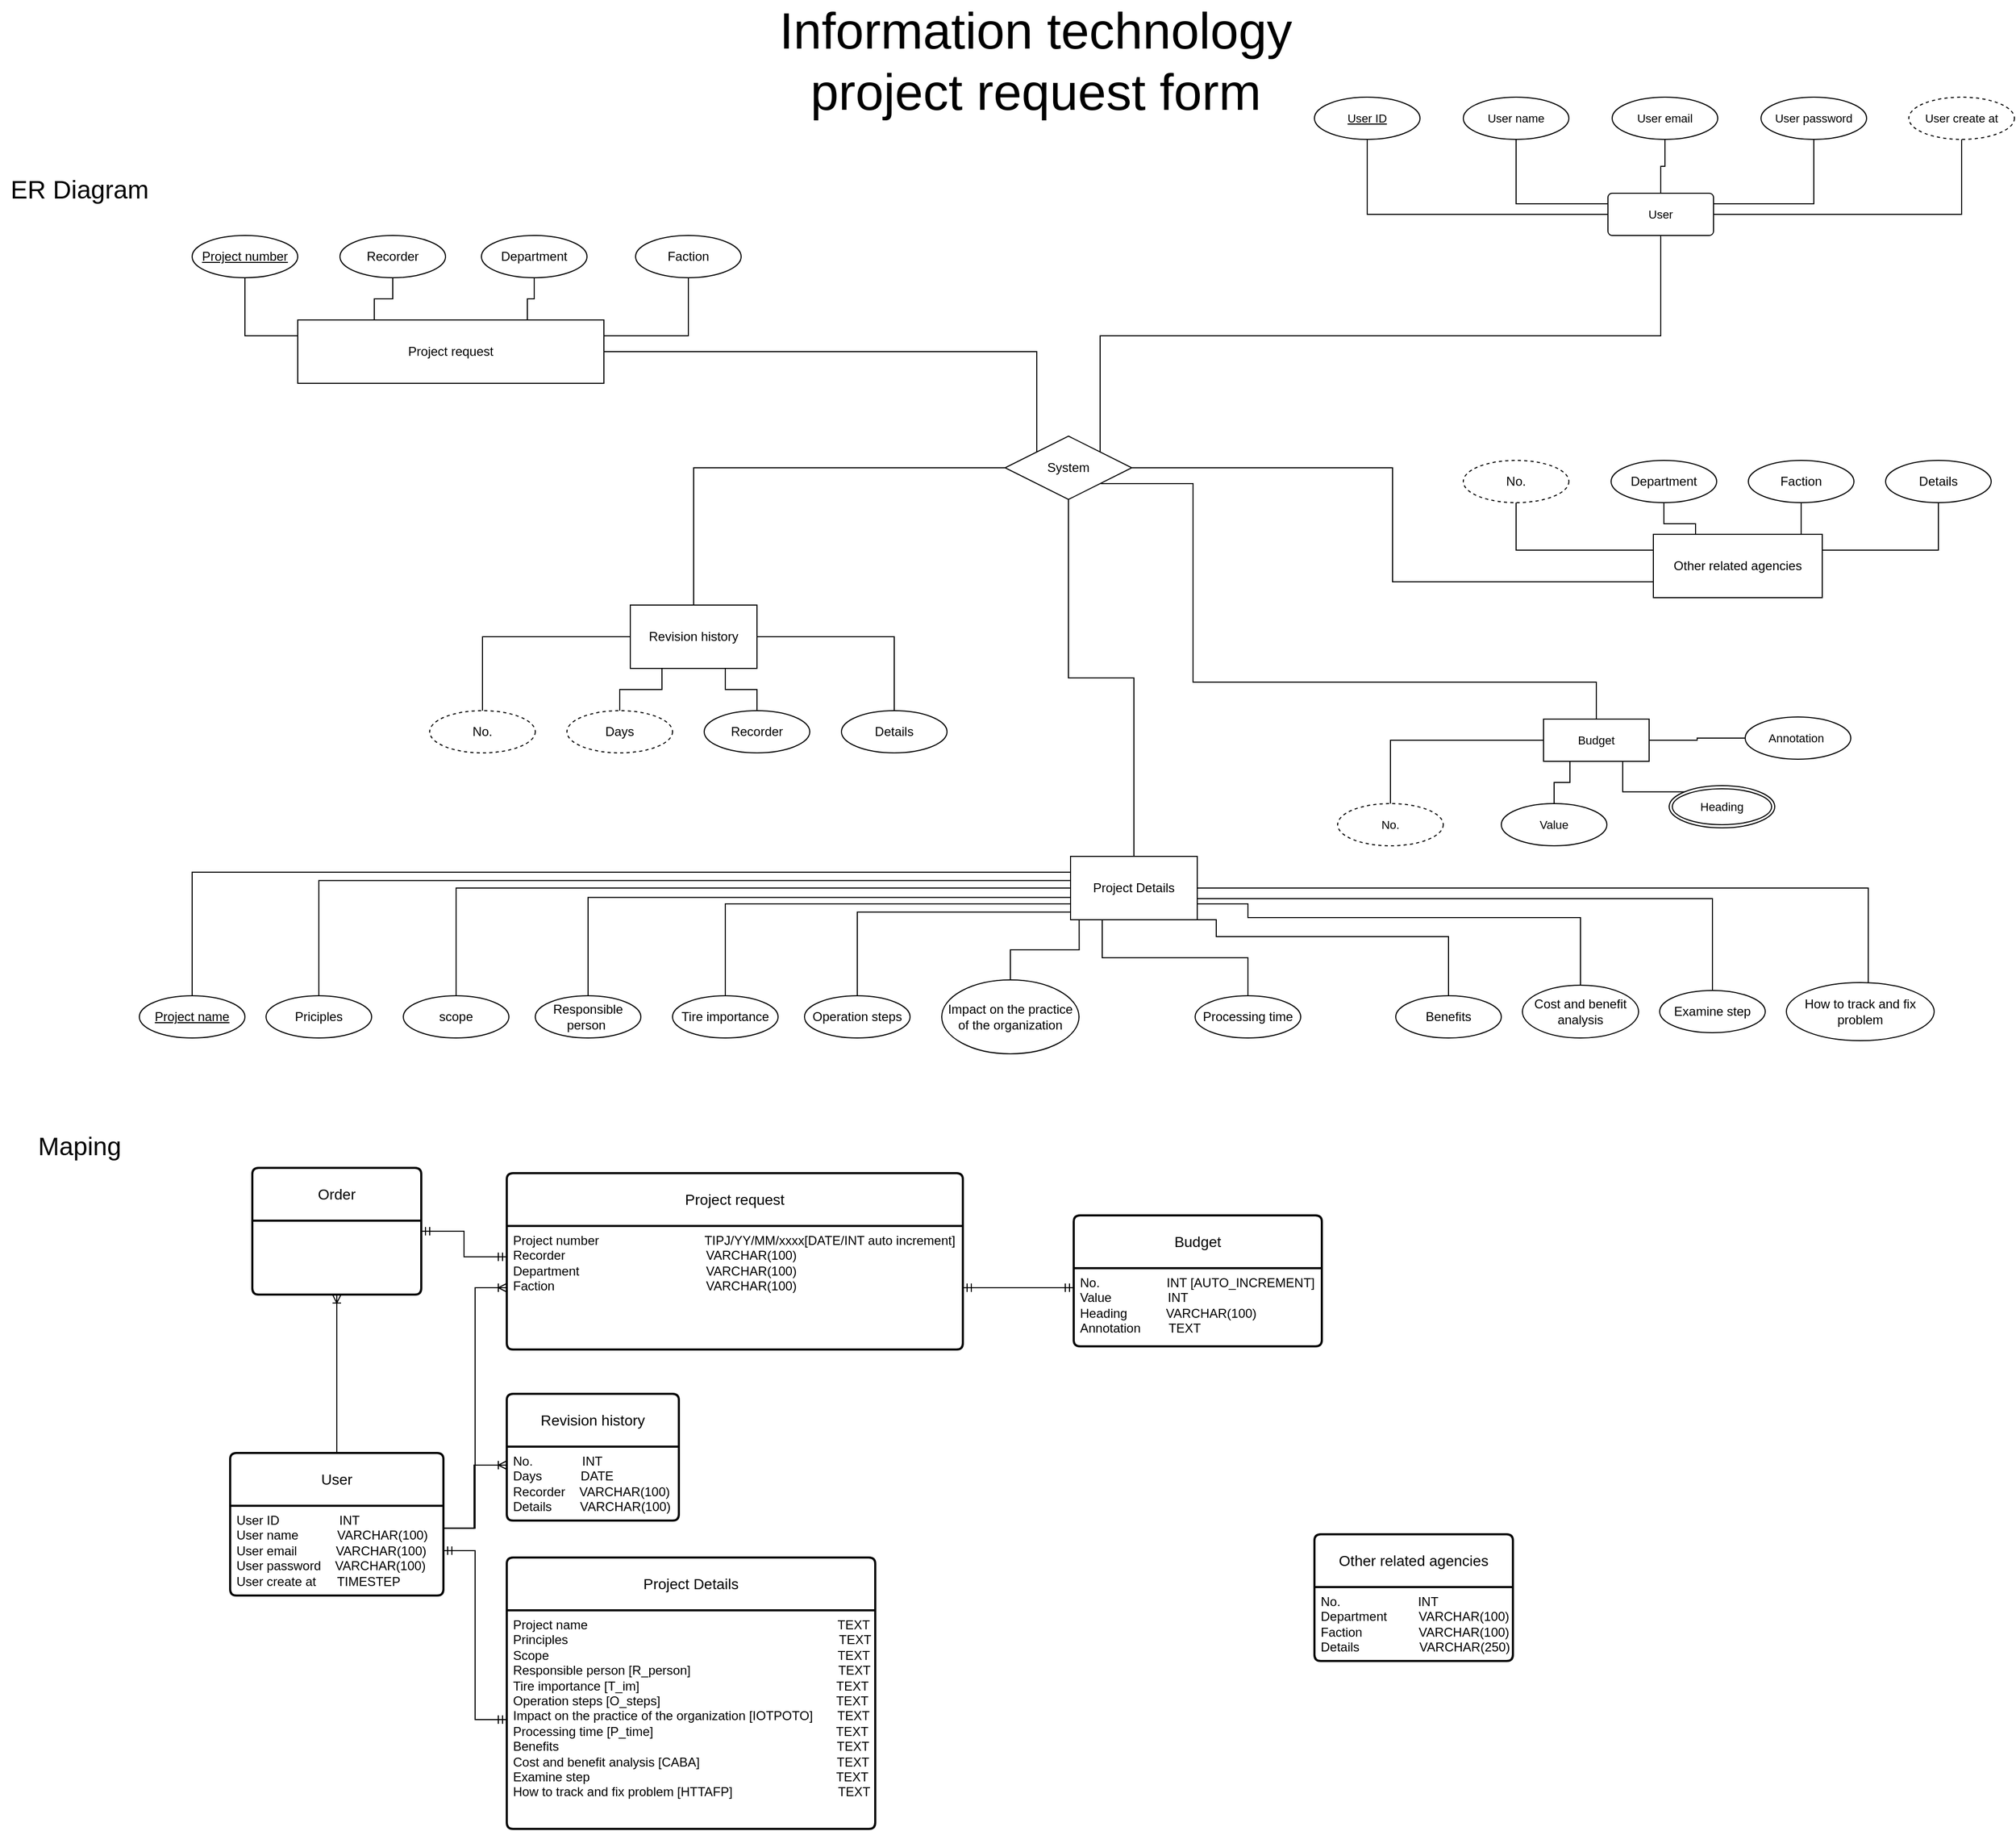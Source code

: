 <mxfile version="21.2.1" type="github">
  <diagram id="C5RBs43oDa-KdzZeNtuy" name="Page-1">
    <mxGraphModel dx="1758" dy="1003" grid="0" gridSize="10" guides="1" tooltips="1" connect="1" arrows="1" fold="1" page="0" pageScale="1" pageWidth="827" pageHeight="1169" math="0" shadow="0">
      <root>
        <mxCell id="WIyWlLk6GJQsqaUBKTNV-0" />
        <mxCell id="WIyWlLk6GJQsqaUBKTNV-1" parent="WIyWlLk6GJQsqaUBKTNV-0" />
        <mxCell id="wBuHz5XnsYCxLUPhX5Ku-12" style="edgeStyle=orthogonalEdgeStyle;shape=connector;rounded=0;orthogonalLoop=1;jettySize=auto;html=1;exitX=0.25;exitY=0;exitDx=0;exitDy=0;labelBackgroundColor=default;strokeColor=default;fontFamily=Helvetica;fontSize=11;fontColor=default;endArrow=none;" parent="WIyWlLk6GJQsqaUBKTNV-1" source="gpKzbSkxYEuB6NWXuv-S-22" target="L3PCKFlnMeRxfN18ABbR-14" edge="1">
          <mxGeometry relative="1" as="geometry" />
        </mxCell>
        <mxCell id="wBuHz5XnsYCxLUPhX5Ku-13" style="edgeStyle=orthogonalEdgeStyle;shape=connector;rounded=0;orthogonalLoop=1;jettySize=auto;html=1;exitX=0.75;exitY=0;exitDx=0;exitDy=0;entryX=0.5;entryY=1;entryDx=0;entryDy=0;labelBackgroundColor=default;strokeColor=default;fontFamily=Helvetica;fontSize=11;fontColor=default;endArrow=none;" parent="WIyWlLk6GJQsqaUBKTNV-1" source="gpKzbSkxYEuB6NWXuv-S-22" target="L3PCKFlnMeRxfN18ABbR-12" edge="1">
          <mxGeometry relative="1" as="geometry" />
        </mxCell>
        <mxCell id="wBuHz5XnsYCxLUPhX5Ku-17" style="edgeStyle=orthogonalEdgeStyle;shape=connector;rounded=0;orthogonalLoop=1;jettySize=auto;html=1;exitX=1;exitY=0.5;exitDx=0;exitDy=0;entryX=0;entryY=0;entryDx=0;entryDy=0;labelBackgroundColor=default;strokeColor=default;fontFamily=Helvetica;fontSize=11;fontColor=default;endArrow=none;" parent="WIyWlLk6GJQsqaUBKTNV-1" source="gpKzbSkxYEuB6NWXuv-S-22" target="ozdPUisVRYDU9-FHPX3k-24" edge="1">
          <mxGeometry relative="1" as="geometry" />
        </mxCell>
        <mxCell id="gpKzbSkxYEuB6NWXuv-S-22" value="Project request" style="rounded=0;whiteSpace=wrap;html=1;" parent="WIyWlLk6GJQsqaUBKTNV-1" vertex="1">
          <mxGeometry x="190" y="200" width="290" height="60" as="geometry" />
        </mxCell>
        <mxCell id="wBuHz5XnsYCxLUPhX5Ku-30" style="edgeStyle=orthogonalEdgeStyle;shape=connector;rounded=0;orthogonalLoop=1;jettySize=auto;html=1;exitX=0;exitY=0.25;exitDx=0;exitDy=0;entryX=0.5;entryY=0;entryDx=0;entryDy=0;labelBackgroundColor=default;strokeColor=default;fontFamily=Helvetica;fontSize=11;fontColor=default;endArrow=none;" parent="WIyWlLk6GJQsqaUBKTNV-1" source="gpKzbSkxYEuB6NWXuv-S-24" target="ozdPUisVRYDU9-FHPX3k-1" edge="1">
          <mxGeometry relative="1" as="geometry" />
        </mxCell>
        <mxCell id="wBuHz5XnsYCxLUPhX5Ku-39" style="edgeStyle=orthogonalEdgeStyle;shape=connector;rounded=0;orthogonalLoop=1;jettySize=auto;html=1;exitX=0.75;exitY=1;exitDx=0;exitDy=0;entryX=0.5;entryY=0;entryDx=0;entryDy=0;labelBackgroundColor=default;strokeColor=default;fontFamily=Helvetica;fontSize=11;fontColor=default;endArrow=none;" parent="WIyWlLk6GJQsqaUBKTNV-1" source="gpKzbSkxYEuB6NWXuv-S-24" target="ozdPUisVRYDU9-FHPX3k-15" edge="1">
          <mxGeometry relative="1" as="geometry">
            <Array as="points">
              <mxPoint x="1060" y="784" />
              <mxPoint x="1280" y="784" />
            </Array>
          </mxGeometry>
        </mxCell>
        <mxCell id="wBuHz5XnsYCxLUPhX5Ku-40" style="edgeStyle=orthogonalEdgeStyle;shape=connector;rounded=0;orthogonalLoop=1;jettySize=auto;html=1;exitX=1;exitY=0.75;exitDx=0;exitDy=0;entryX=0.5;entryY=0;entryDx=0;entryDy=0;labelBackgroundColor=default;strokeColor=default;fontFamily=Helvetica;fontSize=11;fontColor=default;endArrow=none;" parent="WIyWlLk6GJQsqaUBKTNV-1" source="gpKzbSkxYEuB6NWXuv-S-24" target="ozdPUisVRYDU9-FHPX3k-16" edge="1">
          <mxGeometry relative="1" as="geometry">
            <Array as="points">
              <mxPoint x="1090" y="753" />
              <mxPoint x="1090" y="766" />
              <mxPoint x="1405" y="766" />
            </Array>
          </mxGeometry>
        </mxCell>
        <mxCell id="wBuHz5XnsYCxLUPhX5Ku-41" style="edgeStyle=orthogonalEdgeStyle;shape=connector;rounded=0;orthogonalLoop=1;jettySize=auto;html=1;exitX=1;exitY=0.75;exitDx=0;exitDy=0;entryX=0.5;entryY=0;entryDx=0;entryDy=0;labelBackgroundColor=default;strokeColor=default;fontFamily=Helvetica;fontSize=11;fontColor=default;endArrow=none;" parent="WIyWlLk6GJQsqaUBKTNV-1" source="gpKzbSkxYEuB6NWXuv-S-24" target="ozdPUisVRYDU9-FHPX3k-18" edge="1">
          <mxGeometry relative="1" as="geometry">
            <Array as="points">
              <mxPoint x="1042" y="748" />
              <mxPoint x="1530" y="748" />
            </Array>
          </mxGeometry>
        </mxCell>
        <mxCell id="wBuHz5XnsYCxLUPhX5Ku-42" style="edgeStyle=orthogonalEdgeStyle;shape=connector;rounded=0;orthogonalLoop=1;jettySize=auto;html=1;exitX=1;exitY=0.5;exitDx=0;exitDy=0;entryX=0.554;entryY=0.03;entryDx=0;entryDy=0;entryPerimeter=0;labelBackgroundColor=default;strokeColor=default;fontFamily=Helvetica;fontSize=11;fontColor=default;endArrow=none;" parent="WIyWlLk6GJQsqaUBKTNV-1" source="gpKzbSkxYEuB6NWXuv-S-24" target="ozdPUisVRYDU9-FHPX3k-19" edge="1">
          <mxGeometry relative="1" as="geometry" />
        </mxCell>
        <mxCell id="gpKzbSkxYEuB6NWXuv-S-24" value="Project Details" style="rounded=0;whiteSpace=wrap;html=1;shadow=0;" parent="WIyWlLk6GJQsqaUBKTNV-1" vertex="1">
          <mxGeometry x="922" y="708" width="120" height="60" as="geometry" />
        </mxCell>
        <mxCell id="wBuHz5XnsYCxLUPhX5Ku-28" style="edgeStyle=orthogonalEdgeStyle;shape=connector;rounded=0;orthogonalLoop=1;jettySize=auto;html=1;exitX=0.75;exitY=0;exitDx=0;exitDy=0;entryX=0.5;entryY=1;entryDx=0;entryDy=0;labelBackgroundColor=default;strokeColor=default;fontFamily=Helvetica;fontSize=11;fontColor=default;endArrow=none;" parent="WIyWlLk6GJQsqaUBKTNV-1" source="gpKzbSkxYEuB6NWXuv-S-25" target="ozdPUisVRYDU9-FHPX3k-22" edge="1">
          <mxGeometry relative="1" as="geometry" />
        </mxCell>
        <mxCell id="wBuHz5XnsYCxLUPhX5Ku-29" style="edgeStyle=orthogonalEdgeStyle;shape=connector;rounded=0;orthogonalLoop=1;jettySize=auto;html=1;exitX=1;exitY=0.25;exitDx=0;exitDy=0;entryX=0.5;entryY=1;entryDx=0;entryDy=0;labelBackgroundColor=default;strokeColor=default;fontFamily=Helvetica;fontSize=11;fontColor=default;endArrow=none;" parent="WIyWlLk6GJQsqaUBKTNV-1" source="gpKzbSkxYEuB6NWXuv-S-25" target="ozdPUisVRYDU9-FHPX3k-23" edge="1">
          <mxGeometry relative="1" as="geometry" />
        </mxCell>
        <mxCell id="gpKzbSkxYEuB6NWXuv-S-25" value="Other related agencies" style="whiteSpace=wrap;html=1;" parent="WIyWlLk6GJQsqaUBKTNV-1" vertex="1">
          <mxGeometry x="1474" y="403" width="160" height="60" as="geometry" />
        </mxCell>
        <mxCell id="wBuHz5XnsYCxLUPhX5Ku-16" style="edgeStyle=orthogonalEdgeStyle;shape=connector;rounded=0;orthogonalLoop=1;jettySize=auto;html=1;exitX=0.5;exitY=1;exitDx=0;exitDy=0;entryX=0;entryY=0.25;entryDx=0;entryDy=0;labelBackgroundColor=default;strokeColor=default;fontFamily=Helvetica;fontSize=11;fontColor=default;endArrow=none;" parent="WIyWlLk6GJQsqaUBKTNV-1" source="L3PCKFlnMeRxfN18ABbR-11" target="gpKzbSkxYEuB6NWXuv-S-22" edge="1">
          <mxGeometry relative="1" as="geometry" />
        </mxCell>
        <mxCell id="L3PCKFlnMeRxfN18ABbR-11" value="Project number" style="ellipse;whiteSpace=wrap;html=1;align=center;fontStyle=4;" parent="WIyWlLk6GJQsqaUBKTNV-1" vertex="1">
          <mxGeometry x="90" y="120" width="100" height="40" as="geometry" />
        </mxCell>
        <mxCell id="L3PCKFlnMeRxfN18ABbR-12" value="Department" style="ellipse;whiteSpace=wrap;html=1;align=center;" parent="WIyWlLk6GJQsqaUBKTNV-1" vertex="1">
          <mxGeometry x="364" y="120" width="100" height="40" as="geometry" />
        </mxCell>
        <mxCell id="wBuHz5XnsYCxLUPhX5Ku-15" style="edgeStyle=orthogonalEdgeStyle;shape=connector;rounded=0;orthogonalLoop=1;jettySize=auto;html=1;exitX=0.5;exitY=1;exitDx=0;exitDy=0;entryX=1;entryY=0.25;entryDx=0;entryDy=0;labelBackgroundColor=default;strokeColor=default;fontFamily=Helvetica;fontSize=11;fontColor=default;endArrow=none;" parent="WIyWlLk6GJQsqaUBKTNV-1" source="L3PCKFlnMeRxfN18ABbR-13" target="gpKzbSkxYEuB6NWXuv-S-22" edge="1">
          <mxGeometry relative="1" as="geometry" />
        </mxCell>
        <mxCell id="L3PCKFlnMeRxfN18ABbR-13" value="Faction" style="ellipse;whiteSpace=wrap;html=1;align=center;" parent="WIyWlLk6GJQsqaUBKTNV-1" vertex="1">
          <mxGeometry x="510" y="120" width="100" height="40" as="geometry" />
        </mxCell>
        <mxCell id="L3PCKFlnMeRxfN18ABbR-14" value="Recorder" style="ellipse;whiteSpace=wrap;html=1;align=center;" parent="WIyWlLk6GJQsqaUBKTNV-1" vertex="1">
          <mxGeometry x="230" y="120" width="100" height="40" as="geometry" />
        </mxCell>
        <mxCell id="ozdPUisVRYDU9-FHPX3k-1" value="Project name" style="ellipse;whiteSpace=wrap;html=1;align=center;fontStyle=4;" parent="WIyWlLk6GJQsqaUBKTNV-1" vertex="1">
          <mxGeometry x="40" y="840" width="100" height="40" as="geometry" />
        </mxCell>
        <mxCell id="wBuHz5XnsYCxLUPhX5Ku-31" style="edgeStyle=orthogonalEdgeStyle;shape=connector;rounded=0;orthogonalLoop=1;jettySize=auto;html=1;exitX=0.5;exitY=0;exitDx=0;exitDy=0;entryX=0.004;entryY=0.381;entryDx=0;entryDy=0;entryPerimeter=0;labelBackgroundColor=default;strokeColor=default;fontFamily=Helvetica;fontSize=11;fontColor=default;endArrow=none;" parent="WIyWlLk6GJQsqaUBKTNV-1" source="ozdPUisVRYDU9-FHPX3k-5" target="gpKzbSkxYEuB6NWXuv-S-24" edge="1">
          <mxGeometry relative="1" as="geometry" />
        </mxCell>
        <mxCell id="ozdPUisVRYDU9-FHPX3k-5" value="Priciples" style="ellipse;whiteSpace=wrap;html=1;align=center;" parent="WIyWlLk6GJQsqaUBKTNV-1" vertex="1">
          <mxGeometry x="160" y="840" width="100" height="40" as="geometry" />
        </mxCell>
        <mxCell id="wBuHz5XnsYCxLUPhX5Ku-32" style="edgeStyle=orthogonalEdgeStyle;shape=connector;rounded=0;orthogonalLoop=1;jettySize=auto;html=1;exitX=0.5;exitY=0;exitDx=0;exitDy=0;entryX=0;entryY=0.5;entryDx=0;entryDy=0;labelBackgroundColor=default;strokeColor=default;fontFamily=Helvetica;fontSize=11;fontColor=default;endArrow=none;" parent="WIyWlLk6GJQsqaUBKTNV-1" source="ozdPUisVRYDU9-FHPX3k-6" target="gpKzbSkxYEuB6NWXuv-S-24" edge="1">
          <mxGeometry relative="1" as="geometry" />
        </mxCell>
        <mxCell id="ozdPUisVRYDU9-FHPX3k-6" value="scope" style="ellipse;whiteSpace=wrap;html=1;align=center;" parent="WIyWlLk6GJQsqaUBKTNV-1" vertex="1">
          <mxGeometry x="290" y="840" width="100" height="40" as="geometry" />
        </mxCell>
        <mxCell id="wBuHz5XnsYCxLUPhX5Ku-20" style="edgeStyle=orthogonalEdgeStyle;shape=connector;rounded=0;orthogonalLoop=1;jettySize=auto;html=1;exitX=0.75;exitY=1;exitDx=0;exitDy=0;entryX=0.5;entryY=0;entryDx=0;entryDy=0;labelBackgroundColor=default;strokeColor=default;fontFamily=Helvetica;fontSize=11;fontColor=default;endArrow=none;" parent="WIyWlLk6GJQsqaUBKTNV-1" source="gpKzbSkxYEuB6NWXuv-S-23" target="L3PCKFlnMeRxfN18ABbR-18" edge="1">
          <mxGeometry relative="1" as="geometry" />
        </mxCell>
        <mxCell id="wBuHz5XnsYCxLUPhX5Ku-21" style="edgeStyle=orthogonalEdgeStyle;shape=connector;rounded=0;orthogonalLoop=1;jettySize=auto;html=1;exitX=0.25;exitY=1;exitDx=0;exitDy=0;entryX=0.5;entryY=0;entryDx=0;entryDy=0;labelBackgroundColor=default;strokeColor=default;fontFamily=Helvetica;fontSize=11;fontColor=default;endArrow=none;" parent="WIyWlLk6GJQsqaUBKTNV-1" source="gpKzbSkxYEuB6NWXuv-S-23" target="L3PCKFlnMeRxfN18ABbR-17" edge="1">
          <mxGeometry relative="1" as="geometry" />
        </mxCell>
        <mxCell id="wBuHz5XnsYCxLUPhX5Ku-22" style="edgeStyle=orthogonalEdgeStyle;shape=connector;rounded=0;orthogonalLoop=1;jettySize=auto;html=1;exitX=0;exitY=0.5;exitDx=0;exitDy=0;entryX=0.5;entryY=0;entryDx=0;entryDy=0;labelBackgroundColor=default;strokeColor=default;fontFamily=Helvetica;fontSize=11;fontColor=default;endArrow=none;" parent="WIyWlLk6GJQsqaUBKTNV-1" source="gpKzbSkxYEuB6NWXuv-S-23" target="L3PCKFlnMeRxfN18ABbR-16" edge="1">
          <mxGeometry relative="1" as="geometry" />
        </mxCell>
        <mxCell id="gpKzbSkxYEuB6NWXuv-S-23" value="Revision history" style="rounded=0;whiteSpace=wrap;html=1;container=0;" parent="WIyWlLk6GJQsqaUBKTNV-1" vertex="1">
          <mxGeometry x="505" y="470" width="120" height="60" as="geometry" />
        </mxCell>
        <mxCell id="L3PCKFlnMeRxfN18ABbR-16" value="No." style="ellipse;whiteSpace=wrap;html=1;align=center;dashed=1;container=0;" parent="WIyWlLk6GJQsqaUBKTNV-1" vertex="1">
          <mxGeometry x="315" y="570" width="100" height="40" as="geometry" />
        </mxCell>
        <mxCell id="L3PCKFlnMeRxfN18ABbR-17" value="Days" style="ellipse;whiteSpace=wrap;html=1;align=center;dashed=1;container=0;" parent="WIyWlLk6GJQsqaUBKTNV-1" vertex="1">
          <mxGeometry x="445" y="570" width="100" height="40" as="geometry" />
        </mxCell>
        <mxCell id="L3PCKFlnMeRxfN18ABbR-18" value="Recorder" style="ellipse;whiteSpace=wrap;html=1;align=center;container=0;" parent="WIyWlLk6GJQsqaUBKTNV-1" vertex="1">
          <mxGeometry x="575" y="570" width="100" height="40" as="geometry" />
        </mxCell>
        <mxCell id="wBuHz5XnsYCxLUPhX5Ku-19" style="edgeStyle=orthogonalEdgeStyle;shape=connector;rounded=0;orthogonalLoop=1;jettySize=auto;html=1;exitX=0.5;exitY=0;exitDx=0;exitDy=0;entryX=1;entryY=0.5;entryDx=0;entryDy=0;labelBackgroundColor=default;strokeColor=default;fontFamily=Helvetica;fontSize=11;fontColor=default;endArrow=none;" parent="WIyWlLk6GJQsqaUBKTNV-1" source="L3PCKFlnMeRxfN18ABbR-19" target="gpKzbSkxYEuB6NWXuv-S-23" edge="1">
          <mxGeometry relative="1" as="geometry" />
        </mxCell>
        <mxCell id="L3PCKFlnMeRxfN18ABbR-19" value="Details" style="ellipse;whiteSpace=wrap;html=1;align=center;container=0;" parent="WIyWlLk6GJQsqaUBKTNV-1" vertex="1">
          <mxGeometry x="705" y="570" width="100" height="40" as="geometry" />
        </mxCell>
        <mxCell id="wBuHz5XnsYCxLUPhX5Ku-33" style="edgeStyle=orthogonalEdgeStyle;shape=connector;rounded=0;orthogonalLoop=1;jettySize=auto;html=1;exitX=0.5;exitY=0;exitDx=0;exitDy=0;entryX=-0.001;entryY=0.648;entryDx=0;entryDy=0;entryPerimeter=0;labelBackgroundColor=default;strokeColor=default;fontFamily=Helvetica;fontSize=11;fontColor=default;endArrow=none;" parent="WIyWlLk6GJQsqaUBKTNV-1" source="ozdPUisVRYDU9-FHPX3k-7" target="gpKzbSkxYEuB6NWXuv-S-24" edge="1">
          <mxGeometry relative="1" as="geometry" />
        </mxCell>
        <mxCell id="ozdPUisVRYDU9-FHPX3k-7" value="Responsible person&amp;nbsp;" style="ellipse;whiteSpace=wrap;html=1;align=center;" parent="WIyWlLk6GJQsqaUBKTNV-1" vertex="1">
          <mxGeometry x="415" y="840" width="100" height="40" as="geometry" />
        </mxCell>
        <mxCell id="wBuHz5XnsYCxLUPhX5Ku-34" style="edgeStyle=orthogonalEdgeStyle;shape=connector;rounded=0;orthogonalLoop=1;jettySize=auto;html=1;exitX=0.5;exitY=0;exitDx=0;exitDy=0;entryX=0;entryY=0.75;entryDx=0;entryDy=0;labelBackgroundColor=default;strokeColor=default;fontFamily=Helvetica;fontSize=11;fontColor=default;endArrow=none;" parent="WIyWlLk6GJQsqaUBKTNV-1" source="ozdPUisVRYDU9-FHPX3k-8" target="gpKzbSkxYEuB6NWXuv-S-24" edge="1">
          <mxGeometry relative="1" as="geometry" />
        </mxCell>
        <mxCell id="ozdPUisVRYDU9-FHPX3k-8" value="Tire importance" style="ellipse;whiteSpace=wrap;html=1;align=center;" parent="WIyWlLk6GJQsqaUBKTNV-1" vertex="1">
          <mxGeometry x="545" y="840" width="100" height="40" as="geometry" />
        </mxCell>
        <mxCell id="wBuHz5XnsYCxLUPhX5Ku-35" style="edgeStyle=orthogonalEdgeStyle;shape=connector;rounded=0;orthogonalLoop=1;jettySize=auto;html=1;exitX=0.5;exitY=0;exitDx=0;exitDy=0;entryX=0.004;entryY=0.879;entryDx=0;entryDy=0;entryPerimeter=0;labelBackgroundColor=default;strokeColor=default;fontFamily=Helvetica;fontSize=11;fontColor=default;endArrow=none;" parent="WIyWlLk6GJQsqaUBKTNV-1" source="ozdPUisVRYDU9-FHPX3k-9" target="gpKzbSkxYEuB6NWXuv-S-24" edge="1">
          <mxGeometry relative="1" as="geometry" />
        </mxCell>
        <mxCell id="ozdPUisVRYDU9-FHPX3k-9" value="Operation steps" style="ellipse;whiteSpace=wrap;html=1;align=center;" parent="WIyWlLk6GJQsqaUBKTNV-1" vertex="1">
          <mxGeometry x="670" y="840" width="100" height="40" as="geometry" />
        </mxCell>
        <mxCell id="wBuHz5XnsYCxLUPhX5Ku-36" style="edgeStyle=orthogonalEdgeStyle;shape=connector;rounded=0;orthogonalLoop=1;jettySize=auto;html=1;exitX=0.5;exitY=0;exitDx=0;exitDy=0;entryX=0.068;entryY=1.007;entryDx=0;entryDy=0;entryPerimeter=0;labelBackgroundColor=default;strokeColor=default;fontFamily=Helvetica;fontSize=11;fontColor=default;endArrow=none;" parent="WIyWlLk6GJQsqaUBKTNV-1" source="ozdPUisVRYDU9-FHPX3k-11" target="gpKzbSkxYEuB6NWXuv-S-24" edge="1">
          <mxGeometry relative="1" as="geometry" />
        </mxCell>
        <mxCell id="ozdPUisVRYDU9-FHPX3k-11" value="Impact on the practice of the organization" style="ellipse;whiteSpace=wrap;html=1;align=center;" parent="WIyWlLk6GJQsqaUBKTNV-1" vertex="1">
          <mxGeometry x="800" y="825" width="130" height="70" as="geometry" />
        </mxCell>
        <mxCell id="wBuHz5XnsYCxLUPhX5Ku-37" style="edgeStyle=orthogonalEdgeStyle;shape=connector;rounded=0;orthogonalLoop=1;jettySize=auto;html=1;exitX=0.5;exitY=0;exitDx=0;exitDy=0;entryX=0.25;entryY=1;entryDx=0;entryDy=0;labelBackgroundColor=default;strokeColor=default;fontFamily=Helvetica;fontSize=11;fontColor=default;endArrow=none;" parent="WIyWlLk6GJQsqaUBKTNV-1" source="ozdPUisVRYDU9-FHPX3k-12" target="gpKzbSkxYEuB6NWXuv-S-24" edge="1">
          <mxGeometry relative="1" as="geometry" />
        </mxCell>
        <mxCell id="ozdPUisVRYDU9-FHPX3k-12" value="Processing time" style="ellipse;whiteSpace=wrap;html=1;align=center;" parent="WIyWlLk6GJQsqaUBKTNV-1" vertex="1">
          <mxGeometry x="1040" y="840" width="100" height="40" as="geometry" />
        </mxCell>
        <mxCell id="ozdPUisVRYDU9-FHPX3k-15" value="Benefits" style="ellipse;whiteSpace=wrap;html=1;align=center;" parent="WIyWlLk6GJQsqaUBKTNV-1" vertex="1">
          <mxGeometry x="1230" y="840" width="100" height="40" as="geometry" />
        </mxCell>
        <mxCell id="ozdPUisVRYDU9-FHPX3k-16" value="Cost and benefit analysis" style="ellipse;whiteSpace=wrap;html=1;align=center;" parent="WIyWlLk6GJQsqaUBKTNV-1" vertex="1">
          <mxGeometry x="1350" y="830" width="110" height="50" as="geometry" />
        </mxCell>
        <mxCell id="ozdPUisVRYDU9-FHPX3k-18" value="Examine step" style="ellipse;whiteSpace=wrap;html=1;align=center;" parent="WIyWlLk6GJQsqaUBKTNV-1" vertex="1">
          <mxGeometry x="1480" y="835" width="100" height="40" as="geometry" />
        </mxCell>
        <mxCell id="ozdPUisVRYDU9-FHPX3k-19" value="How to track and fix problem" style="ellipse;whiteSpace=wrap;html=1;align=center;" parent="WIyWlLk6GJQsqaUBKTNV-1" vertex="1">
          <mxGeometry x="1600" y="827.5" width="140" height="55" as="geometry" />
        </mxCell>
        <mxCell id="wBuHz5XnsYCxLUPhX5Ku-25" style="edgeStyle=orthogonalEdgeStyle;shape=connector;rounded=0;orthogonalLoop=1;jettySize=auto;html=1;exitX=0.5;exitY=1;exitDx=0;exitDy=0;entryX=0;entryY=0.25;entryDx=0;entryDy=0;labelBackgroundColor=default;strokeColor=default;fontFamily=Helvetica;fontSize=11;fontColor=default;endArrow=none;" parent="WIyWlLk6GJQsqaUBKTNV-1" source="ozdPUisVRYDU9-FHPX3k-20" target="gpKzbSkxYEuB6NWXuv-S-25" edge="1">
          <mxGeometry relative="1" as="geometry" />
        </mxCell>
        <mxCell id="ozdPUisVRYDU9-FHPX3k-20" value="No." style="ellipse;whiteSpace=wrap;html=1;align=center;dashed=1;container=0;" parent="WIyWlLk6GJQsqaUBKTNV-1" vertex="1">
          <mxGeometry x="1294" y="333" width="100" height="40" as="geometry" />
        </mxCell>
        <mxCell id="wBuHz5XnsYCxLUPhX5Ku-26" style="edgeStyle=orthogonalEdgeStyle;shape=connector;rounded=0;orthogonalLoop=1;jettySize=auto;html=1;exitX=0.5;exitY=1;exitDx=0;exitDy=0;entryX=0.25;entryY=0;entryDx=0;entryDy=0;labelBackgroundColor=default;strokeColor=default;fontFamily=Helvetica;fontSize=11;fontColor=default;endArrow=none;" parent="WIyWlLk6GJQsqaUBKTNV-1" source="ozdPUisVRYDU9-FHPX3k-21" target="gpKzbSkxYEuB6NWXuv-S-25" edge="1">
          <mxGeometry relative="1" as="geometry" />
        </mxCell>
        <mxCell id="ozdPUisVRYDU9-FHPX3k-21" value="Department" style="ellipse;whiteSpace=wrap;html=1;align=center;" parent="WIyWlLk6GJQsqaUBKTNV-1" vertex="1">
          <mxGeometry x="1434" y="333" width="100" height="40" as="geometry" />
        </mxCell>
        <mxCell id="ozdPUisVRYDU9-FHPX3k-22" value="Faction" style="ellipse;whiteSpace=wrap;html=1;align=center;" parent="WIyWlLk6GJQsqaUBKTNV-1" vertex="1">
          <mxGeometry x="1564" y="333" width="100" height="40" as="geometry" />
        </mxCell>
        <mxCell id="ozdPUisVRYDU9-FHPX3k-23" value="Details" style="ellipse;whiteSpace=wrap;html=1;align=center;container=0;" parent="WIyWlLk6GJQsqaUBKTNV-1" vertex="1">
          <mxGeometry x="1694" y="333" width="100" height="40" as="geometry" />
        </mxCell>
        <mxCell id="wBuHz5XnsYCxLUPhX5Ku-18" style="edgeStyle=orthogonalEdgeStyle;shape=connector;rounded=0;orthogonalLoop=1;jettySize=auto;html=1;exitX=0;exitY=0.5;exitDx=0;exitDy=0;entryX=0.5;entryY=0;entryDx=0;entryDy=0;labelBackgroundColor=default;strokeColor=default;fontFamily=Helvetica;fontSize=11;fontColor=default;endArrow=none;" parent="WIyWlLk6GJQsqaUBKTNV-1" source="ozdPUisVRYDU9-FHPX3k-24" target="gpKzbSkxYEuB6NWXuv-S-23" edge="1">
          <mxGeometry relative="1" as="geometry" />
        </mxCell>
        <mxCell id="wBuHz5XnsYCxLUPhX5Ku-23" style="edgeStyle=orthogonalEdgeStyle;shape=connector;rounded=0;orthogonalLoop=1;jettySize=auto;html=1;exitX=0.5;exitY=1;exitDx=0;exitDy=0;labelBackgroundColor=default;strokeColor=default;fontFamily=Helvetica;fontSize=11;fontColor=default;endArrow=none;" parent="WIyWlLk6GJQsqaUBKTNV-1" source="ozdPUisVRYDU9-FHPX3k-24" target="gpKzbSkxYEuB6NWXuv-S-24" edge="1">
          <mxGeometry relative="1" as="geometry" />
        </mxCell>
        <mxCell id="wBuHz5XnsYCxLUPhX5Ku-24" style="edgeStyle=orthogonalEdgeStyle;shape=connector;rounded=0;orthogonalLoop=1;jettySize=auto;html=1;exitX=1;exitY=0.5;exitDx=0;exitDy=0;entryX=0;entryY=0.75;entryDx=0;entryDy=0;labelBackgroundColor=default;strokeColor=default;fontFamily=Helvetica;fontSize=11;fontColor=default;endArrow=none;" parent="WIyWlLk6GJQsqaUBKTNV-1" source="ozdPUisVRYDU9-FHPX3k-24" target="gpKzbSkxYEuB6NWXuv-S-25" edge="1">
          <mxGeometry relative="1" as="geometry" />
        </mxCell>
        <mxCell id="ozdPUisVRYDU9-FHPX3k-24" value="System" style="shape=rhombus;perimeter=rhombusPerimeter;whiteSpace=wrap;html=1;align=center;" parent="WIyWlLk6GJQsqaUBKTNV-1" vertex="1">
          <mxGeometry x="860" y="310" width="120" height="60" as="geometry" />
        </mxCell>
        <mxCell id="ozdPUisVRYDU9-FHPX3k-67" value="&lt;font style=&quot;font-size: 24px;&quot;&gt;ER Diagram&lt;/font&gt;" style="text;html=1;align=center;verticalAlign=middle;resizable=0;points=[];autosize=1;strokeColor=none;fillColor=none;" parent="WIyWlLk6GJQsqaUBKTNV-1" vertex="1">
          <mxGeometry x="-92" y="56" width="149" height="41" as="geometry" />
        </mxCell>
        <mxCell id="ozdPUisVRYDU9-FHPX3k-68" value="&lt;span style=&quot;font-size: 24px;&quot;&gt;Maping&lt;/span&gt;" style="text;html=1;align=center;verticalAlign=middle;resizable=0;points=[];autosize=1;strokeColor=none;fillColor=none;" parent="WIyWlLk6GJQsqaUBKTNV-1" vertex="1">
          <mxGeometry x="-66" y="962" width="97" height="41" as="geometry" />
        </mxCell>
        <mxCell id="ozdPUisVRYDU9-FHPX3k-82" value="Project request" style="swimlane;childLayout=stackLayout;horizontal=1;startSize=50;horizontalStack=0;rounded=1;fontSize=14;fontStyle=0;strokeWidth=2;resizeParent=0;resizeLast=1;shadow=0;dashed=0;align=center;arcSize=4;whiteSpace=wrap;html=1;" parent="WIyWlLk6GJQsqaUBKTNV-1" vertex="1">
          <mxGeometry x="388" y="1008" width="432" height="167" as="geometry" />
        </mxCell>
        <mxCell id="ozdPUisVRYDU9-FHPX3k-83" value="Project number&amp;nbsp;&lt;span style=&quot;white-space: pre;&quot;&gt; &lt;span style=&quot;white-space: pre;&quot;&gt;                            &lt;/span&gt;&lt;/span&gt;TIPJ/YY/MM/xxxx[DATE/INT auto increment]&lt;br&gt;Recorder&lt;span style=&quot;white-space: pre;&quot;&gt; &lt;/span&gt;&lt;span style=&quot;white-space: pre;&quot;&gt; &lt;/span&gt;&lt;span style=&quot;white-space: pre;&quot;&gt; &lt;span style=&quot;white-space: pre;&quot;&gt; &lt;/span&gt;&lt;span style=&quot;white-space: pre;&quot;&gt;                                    &lt;/span&gt;VARCHAR&lt;/span&gt;(100)&lt;br&gt;Department&lt;span style=&quot;white-space: pre;&quot;&gt; &lt;/span&gt;&lt;span style=&quot;white-space: pre;&quot;&gt; &lt;span style=&quot;white-space: pre;&quot;&gt; &lt;/span&gt;&lt;span style=&quot;white-space: pre;&quot;&gt;                                 &lt;/span&gt;VARCHAR&lt;/span&gt;(100)&lt;br&gt;Faction&amp;nbsp;&lt;span style=&quot;white-space: pre;&quot;&gt; &lt;/span&gt;&lt;span style=&quot;white-space: pre;&quot;&gt; &lt;span style=&quot;white-space: pre;&quot;&gt; &lt;/span&gt;&lt;span style=&quot;white-space: pre;&quot;&gt; &lt;span style=&quot;white-space: pre;&quot;&gt;                                      &lt;/span&gt;&lt;/span&gt;&lt;/span&gt;VARCHAR(100)" style="align=left;strokeColor=none;fillColor=none;spacingLeft=4;fontSize=12;verticalAlign=top;resizable=0;rotatable=0;part=1;html=1;" parent="ozdPUisVRYDU9-FHPX3k-82" vertex="1">
          <mxGeometry y="50" width="432" height="117" as="geometry" />
        </mxCell>
        <mxCell id="ozdPUisVRYDU9-FHPX3k-88" value="Other related agencies" style="swimlane;childLayout=stackLayout;horizontal=1;startSize=50;horizontalStack=0;rounded=1;fontSize=14;fontStyle=0;strokeWidth=2;resizeParent=0;resizeLast=1;shadow=0;dashed=0;align=center;arcSize=4;whiteSpace=wrap;html=1;" parent="WIyWlLk6GJQsqaUBKTNV-1" vertex="1">
          <mxGeometry x="1153" y="1350" width="188" height="120" as="geometry" />
        </mxCell>
        <mxCell id="ozdPUisVRYDU9-FHPX3k-89" value="No.&lt;span style=&quot;white-space: pre;&quot;&gt; &lt;/span&gt;&lt;span style=&quot;white-space: pre;&quot;&gt; &lt;span style=&quot;white-space: pre;&quot;&gt; &lt;span style=&quot;white-space: pre;&quot;&gt; &lt;/span&gt;&lt;span style=&quot;white-space: pre;&quot;&gt;                  &lt;/span&gt;INT&lt;/span&gt;&lt;/span&gt;&lt;br&gt;Department&lt;span style=&quot;white-space: pre;&quot;&gt; &lt;span style=&quot;white-space: pre;&quot;&gt;        &lt;/span&gt;VARCHAR&lt;/span&gt;(100)&lt;br&gt;Faction&amp;nbsp;&lt;span style=&quot;white-space: pre;&quot;&gt; &lt;/span&gt;&lt;span style=&quot;white-space: pre;&quot;&gt; &lt;span style=&quot;white-space: pre;&quot;&gt; &lt;/span&gt;&lt;span style=&quot;white-space: pre;&quot;&gt;            &lt;/span&gt;VARCHAR&lt;/span&gt;(100)&lt;br&gt;Details&lt;span style=&quot;white-space: pre;&quot;&gt; &lt;/span&gt;&lt;span style=&quot;white-space: pre;&quot;&gt; &lt;span style=&quot;white-space: pre;&quot;&gt; &lt;/span&gt;&lt;span style=&quot;white-space: pre;&quot;&gt;              &lt;/span&gt;VARCHAR&lt;/span&gt;(250)" style="align=left;strokeColor=none;fillColor=none;spacingLeft=4;fontSize=12;verticalAlign=top;resizable=0;rotatable=0;part=1;html=1;" parent="ozdPUisVRYDU9-FHPX3k-88" vertex="1">
          <mxGeometry y="50" width="188" height="70" as="geometry" />
        </mxCell>
        <mxCell id="ozdPUisVRYDU9-FHPX3k-96" value="Revision history" style="swimlane;childLayout=stackLayout;horizontal=1;startSize=50;horizontalStack=0;rounded=1;fontSize=14;fontStyle=0;strokeWidth=2;resizeParent=0;resizeLast=1;shadow=0;dashed=0;align=center;arcSize=4;whiteSpace=wrap;html=1;" parent="WIyWlLk6GJQsqaUBKTNV-1" vertex="1">
          <mxGeometry x="388" y="1217" width="163" height="120" as="geometry" />
        </mxCell>
        <mxCell id="ozdPUisVRYDU9-FHPX3k-97" value="No.&lt;span style=&quot;white-space: pre;&quot;&gt; &lt;/span&gt;&lt;span style=&quot;white-space: pre;&quot;&gt; &lt;span style=&quot;white-space: pre;&quot;&gt; &lt;span style=&quot;white-space: pre;&quot;&gt; &lt;/span&gt;&lt;span style=&quot;white-space: pre;&quot;&gt;          &lt;/span&gt;INT&lt;/span&gt;&lt;/span&gt;&lt;br&gt;Days&lt;span style=&quot;white-space: pre;&quot;&gt; &lt;span style=&quot;white-space: pre;&quot;&gt; &lt;span style=&quot;white-space: pre;&quot;&gt; &lt;/span&gt;&lt;span style=&quot;white-space: pre;&quot;&gt;        &lt;/span&gt;DATE&lt;/span&gt;&lt;/span&gt;&lt;br&gt;Recorder&lt;span style=&quot;white-space: pre;&quot;&gt; &lt;/span&gt;&lt;span style=&quot;white-space: pre;&quot;&gt; &lt;span style=&quot;white-space: pre;&quot;&gt;  &lt;/span&gt;VARCHAR&lt;/span&gt;(100)&lt;br&gt;Details&lt;span style=&quot;white-space: pre;&quot;&gt; &lt;/span&gt;&lt;span style=&quot;white-space: pre;&quot;&gt; &lt;span style=&quot;white-space: pre;&quot;&gt; &lt;/span&gt;&lt;span style=&quot;white-space: pre;&quot;&gt;     &lt;/span&gt;VARCHAR&lt;/span&gt;(100)" style="align=left;strokeColor=none;fillColor=none;spacingLeft=4;fontSize=12;verticalAlign=top;resizable=0;rotatable=0;part=1;html=1;" parent="ozdPUisVRYDU9-FHPX3k-96" vertex="1">
          <mxGeometry y="50" width="163" height="70" as="geometry" />
        </mxCell>
        <mxCell id="ozdPUisVRYDU9-FHPX3k-99" value="Project Details" style="swimlane;childLayout=stackLayout;horizontal=1;startSize=50;horizontalStack=0;rounded=1;fontSize=14;fontStyle=0;strokeWidth=2;resizeParent=0;resizeLast=1;shadow=0;dashed=0;align=center;arcSize=4;whiteSpace=wrap;html=1;" parent="WIyWlLk6GJQsqaUBKTNV-1" vertex="1">
          <mxGeometry x="388" y="1372" width="349" height="257" as="geometry" />
        </mxCell>
        <mxCell id="ozdPUisVRYDU9-FHPX3k-100" value="Project name&lt;span style=&quot;white-space: pre;&quot;&gt; &lt;/span&gt;&lt;span style=&quot;white-space: pre;&quot;&gt; &lt;span style=&quot;white-space: pre;&quot;&gt; &lt;span style=&quot;white-space: pre;&quot;&gt; &lt;/span&gt;&lt;span style=&quot;white-space: pre;&quot;&gt; &lt;/span&gt;&lt;span style=&quot;white-space: pre;&quot;&gt; &lt;/span&gt;&lt;span style=&quot;white-space: pre;&quot;&gt; &lt;/span&gt;&lt;span style=&quot;white-space: pre;&quot;&gt; &lt;/span&gt;&lt;span style=&quot;white-space: pre;&quot;&gt; &lt;span style=&quot;white-space: pre;&quot;&gt; &lt;/span&gt;&lt;span style=&quot;white-space: pre;&quot;&gt;                                                             &lt;/span&gt;&lt;/span&gt;TEXT&lt;/span&gt;&lt;/span&gt;&lt;br&gt;Principles&lt;span style=&quot;white-space: pre;&quot;&gt; &lt;/span&gt;&lt;span style=&quot;white-space: pre;&quot;&gt; &lt;/span&gt;&lt;span style=&quot;white-space: pre;&quot;&gt; &lt;span style=&quot;white-space: pre;&quot;&gt; &lt;span style=&quot;white-space: pre;&quot;&gt; &lt;/span&gt;&lt;span style=&quot;white-space: pre;&quot;&gt; &lt;/span&gt;&lt;span style=&quot;white-space: pre;&quot;&gt; &lt;/span&gt;&lt;span style=&quot;white-space: pre;&quot;&gt; &lt;/span&gt;&lt;span style=&quot;white-space: pre;&quot;&gt; &lt;/span&gt;&lt;span style=&quot;white-space: pre;&quot;&gt; &lt;/span&gt;&lt;span style=&quot;white-space: pre;&quot;&gt; &lt;span style=&quot;white-space: pre;&quot;&gt; &lt;/span&gt;&lt;span style=&quot;white-space: pre;&quot;&gt;                                                                 &lt;/span&gt;&lt;/span&gt;TEXT&lt;/span&gt;&lt;/span&gt;&lt;br&gt;Scope&lt;span style=&quot;white-space: pre;&quot;&gt; &lt;/span&gt;&lt;span style=&quot;white-space: pre;&quot;&gt; &lt;/span&gt;&lt;span style=&quot;white-space: pre;&quot;&gt; &lt;span style=&quot;white-space: pre;&quot;&gt; &lt;span style=&quot;white-space: pre;&quot;&gt; &lt;/span&gt;&lt;span style=&quot;white-space: pre;&quot;&gt; &lt;/span&gt;&lt;span style=&quot;white-space: pre;&quot;&gt; &lt;span style=&quot;white-space: pre;&quot;&gt; &lt;/span&gt;&lt;span style=&quot;white-space: pre;&quot;&gt; &lt;/span&gt;&lt;span style=&quot;white-space: pre;&quot;&gt; &lt;/span&gt;&lt;span style=&quot;white-space: pre;&quot;&gt; &lt;/span&gt;&lt;span style=&quot;white-space: pre;&quot;&gt; &lt;span style=&quot;white-space: pre;&quot;&gt; &lt;/span&gt;&lt;span style=&quot;white-space: pre;&quot;&gt;                                                                     &lt;/span&gt;&lt;/span&gt;T&lt;/span&gt;EXT&lt;span style=&quot;white-space: pre;&quot;&gt; &lt;/span&gt;&lt;span style=&quot;white-space: pre;&quot;&gt; &lt;/span&gt;&lt;span style=&quot;white-space: pre;&quot;&gt; &lt;/span&gt;&lt;span style=&quot;white-space: pre;&quot;&gt; &lt;/span&gt;&lt;span style=&quot;white-space: pre;&quot;&gt; &lt;/span&gt;&lt;/span&gt;&lt;/span&gt;&lt;br&gt;Responsible person [R_person]&lt;span style=&quot;white-space: pre;&quot;&gt;&lt;span style=&quot;white-space: pre;&quot;&gt; &lt;/span&gt;&lt;span style=&quot;white-space: pre;&quot;&gt; &lt;/span&gt;&lt;span style=&quot;white-space: pre;&quot;&gt; &lt;span style=&quot;white-space: pre;&quot;&gt; &lt;/span&gt;&lt;span style=&quot;white-space: pre;&quot;&gt;                                      &lt;/span&gt;&lt;/span&gt;TEXT&lt;/span&gt;&lt;br&gt;Tire importance [T_im]&lt;span style=&quot;white-space: pre;&quot;&gt;&lt;span style=&quot;white-space: pre;&quot;&gt; &lt;/span&gt;&lt;span style=&quot;white-space: pre;&quot;&gt; &lt;/span&gt;&lt;span style=&quot;white-space: pre;&quot;&gt; &lt;/span&gt;&lt;span style=&quot;white-space: pre;&quot;&gt; &lt;/span&gt;&lt;span style=&quot;white-space: pre;&quot;&gt; &lt;span style=&quot;white-space: pre;&quot;&gt; &lt;/span&gt;&lt;span style=&quot;white-space: pre;&quot;&gt;                                                  &lt;/span&gt;&lt;/span&gt;TEXT&lt;/span&gt;&lt;br&gt;Operation steps [O_steps]&lt;span style=&quot;white-space: pre;&quot;&gt; &lt;/span&gt;&lt;span style=&quot;white-space: pre;&quot;&gt; &lt;/span&gt;&lt;span style=&quot;white-space: pre;&quot;&gt; &lt;/span&gt;&lt;span style=&quot;white-space: pre;&quot;&gt; &lt;span style=&quot;white-space: pre;&quot;&gt; &lt;/span&gt;&lt;span style=&quot;white-space: pre;&quot;&gt;                                             &lt;/span&gt;&lt;/span&gt;TEXT&lt;br&gt;Impact on the practice of the organization [IOTPOTO]&lt;span style=&quot;white-space: pre;&quot;&gt; &lt;span style=&quot;white-space: pre;&quot;&gt;      &lt;/span&gt;TEXT&lt;/span&gt;&lt;br&gt;Processing time [P_time]&lt;span style=&quot;white-space: pre;&quot;&gt; &lt;/span&gt;&lt;span style=&quot;white-space: pre;&quot;&gt; &lt;/span&gt;&lt;span style=&quot;white-space: pre;&quot;&gt; &lt;/span&gt;&lt;span style=&quot;white-space: pre;&quot;&gt; &lt;span style=&quot;white-space: pre;&quot;&gt; &lt;/span&gt;&lt;span style=&quot;white-space: pre;&quot;&gt;                                               &lt;/span&gt;&lt;/span&gt;TEXT&lt;br&gt;Benefits&lt;span style=&quot;white-space: pre;&quot;&gt; &lt;/span&gt;&lt;span style=&quot;white-space: pre;&quot;&gt; &lt;/span&gt;&lt;span style=&quot;white-space: pre;&quot;&gt; &lt;/span&gt;&lt;span style=&quot;white-space: pre;&quot;&gt; &lt;/span&gt;&lt;span style=&quot;white-space: pre;&quot;&gt; &lt;/span&gt;&lt;span style=&quot;white-space: pre;&quot;&gt; &lt;/span&gt;&lt;span style=&quot;white-space: pre;&quot;&gt; &lt;/span&gt;&lt;span style=&quot;white-space: pre;&quot;&gt; &lt;span style=&quot;white-space: pre;&quot;&gt; &lt;/span&gt;&lt;span style=&quot;white-space: pre;&quot;&gt;                                                                      &lt;/span&gt;&lt;/span&gt;TEXT&lt;br&gt;Cost and benefit analysis [CABA]&lt;span style=&quot;white-space: pre;&quot;&gt; &lt;/span&gt;&lt;span style=&quot;white-space: pre;&quot;&gt; &lt;/span&gt;&lt;span style=&quot;white-space: pre;&quot;&gt; &lt;span style=&quot;white-space: pre;&quot;&gt; &lt;/span&gt;&lt;span style=&quot;white-space: pre;&quot;&gt;                                   &lt;/span&gt;&lt;/span&gt;TEXT&lt;br&gt;Examine step&lt;span style=&quot;white-space: pre;&quot;&gt; &lt;/span&gt;&lt;span style=&quot;white-space: pre;&quot;&gt; &lt;/span&gt;&lt;span style=&quot;white-space: pre;&quot;&gt; &lt;/span&gt;&lt;span style=&quot;white-space: pre;&quot;&gt; &lt;/span&gt;&lt;span style=&quot;white-space: pre;&quot;&gt; &lt;/span&gt;&lt;span style=&quot;white-space: pre;&quot;&gt; &lt;/span&gt;&lt;span style=&quot;white-space: pre;&quot;&gt; &lt;span style=&quot;white-space: pre;&quot;&gt; &lt;/span&gt;&lt;span style=&quot;white-space: pre;&quot;&gt;                                                              &lt;/span&gt;&lt;/span&gt;TEXT&lt;br&gt;How to track and fix problem [HTTAFP]&lt;span style=&quot;white-space: pre;&quot;&gt; &lt;/span&gt;&lt;span style=&quot;white-space: pre;&quot;&gt; &lt;span style=&quot;white-space: pre;&quot;&gt; &lt;span style=&quot;white-space: pre;&quot;&gt;                           &lt;/span&gt;&lt;/span&gt;T&lt;/span&gt;EXT" style="align=left;strokeColor=none;fillColor=none;spacingLeft=4;fontSize=12;verticalAlign=top;resizable=0;rotatable=0;part=1;html=1;" parent="ozdPUisVRYDU9-FHPX3k-99" vertex="1">
          <mxGeometry y="50" width="349" height="207" as="geometry" />
        </mxCell>
        <mxCell id="wBuHz5XnsYCxLUPhX5Ku-44" value="&lt;font style=&quot;font-size: 48px;&quot;&gt;Information technology project request form&lt;/font&gt;" style="text;html=1;strokeColor=none;fillColor=none;align=center;verticalAlign=middle;whiteSpace=wrap;rounded=0;fontSize=11;fontFamily=Helvetica;fontColor=default;" parent="WIyWlLk6GJQsqaUBKTNV-1" vertex="1">
          <mxGeometry x="591" y="-60" width="596" height="30" as="geometry" />
        </mxCell>
        <mxCell id="wBuHz5XnsYCxLUPhX5Ku-52" style="edgeStyle=orthogonalEdgeStyle;shape=connector;rounded=0;orthogonalLoop=1;jettySize=auto;html=1;exitX=1;exitY=0.5;exitDx=0;exitDy=0;entryX=0.5;entryY=1;entryDx=0;entryDy=0;labelBackgroundColor=default;strokeColor=default;fontFamily=Helvetica;fontSize=11;fontColor=default;endArrow=none;" parent="WIyWlLk6GJQsqaUBKTNV-1" source="wBuHz5XnsYCxLUPhX5Ku-45" target="wBuHz5XnsYCxLUPhX5Ku-50" edge="1">
          <mxGeometry relative="1" as="geometry" />
        </mxCell>
        <mxCell id="wBuHz5XnsYCxLUPhX5Ku-56" style="edgeStyle=orthogonalEdgeStyle;shape=connector;rounded=0;orthogonalLoop=1;jettySize=auto;html=1;exitX=0.5;exitY=1;exitDx=0;exitDy=0;entryX=1;entryY=0;entryDx=0;entryDy=0;labelBackgroundColor=default;strokeColor=default;fontFamily=Helvetica;fontSize=11;fontColor=default;endArrow=none;" parent="WIyWlLk6GJQsqaUBKTNV-1" source="wBuHz5XnsYCxLUPhX5Ku-45" target="ozdPUisVRYDU9-FHPX3k-24" edge="1">
          <mxGeometry relative="1" as="geometry" />
        </mxCell>
        <mxCell id="wBuHz5XnsYCxLUPhX5Ku-45" value="User" style="rounded=1;arcSize=10;whiteSpace=wrap;html=1;align=center;fontFamily=Helvetica;fontSize=11;fontColor=default;" parent="WIyWlLk6GJQsqaUBKTNV-1" vertex="1">
          <mxGeometry x="1431" y="80" width="100" height="40" as="geometry" />
        </mxCell>
        <mxCell id="wBuHz5XnsYCxLUPhX5Ku-51" style="edgeStyle=orthogonalEdgeStyle;shape=connector;rounded=0;orthogonalLoop=1;jettySize=auto;html=1;exitX=0.5;exitY=1;exitDx=0;exitDy=0;entryX=0;entryY=0.5;entryDx=0;entryDy=0;labelBackgroundColor=default;strokeColor=default;fontFamily=Helvetica;fontSize=11;fontColor=default;endArrow=none;" parent="WIyWlLk6GJQsqaUBKTNV-1" source="wBuHz5XnsYCxLUPhX5Ku-46" target="wBuHz5XnsYCxLUPhX5Ku-45" edge="1">
          <mxGeometry relative="1" as="geometry" />
        </mxCell>
        <mxCell id="wBuHz5XnsYCxLUPhX5Ku-46" value="User ID" style="ellipse;whiteSpace=wrap;html=1;align=center;fontStyle=4;fontFamily=Helvetica;fontSize=11;fontColor=default;" parent="WIyWlLk6GJQsqaUBKTNV-1" vertex="1">
          <mxGeometry x="1153" y="-11" width="100" height="40" as="geometry" />
        </mxCell>
        <mxCell id="wBuHz5XnsYCxLUPhX5Ku-53" style="edgeStyle=orthogonalEdgeStyle;shape=connector;rounded=0;orthogonalLoop=1;jettySize=auto;html=1;exitX=0.5;exitY=1;exitDx=0;exitDy=0;entryX=0;entryY=0.25;entryDx=0;entryDy=0;labelBackgroundColor=default;strokeColor=default;fontFamily=Helvetica;fontSize=11;fontColor=default;endArrow=none;" parent="WIyWlLk6GJQsqaUBKTNV-1" source="wBuHz5XnsYCxLUPhX5Ku-47" target="wBuHz5XnsYCxLUPhX5Ku-45" edge="1">
          <mxGeometry relative="1" as="geometry" />
        </mxCell>
        <mxCell id="wBuHz5XnsYCxLUPhX5Ku-47" value="User name" style="ellipse;whiteSpace=wrap;html=1;align=center;fontFamily=Helvetica;fontSize=11;fontColor=default;" parent="WIyWlLk6GJQsqaUBKTNV-1" vertex="1">
          <mxGeometry x="1294" y="-11" width="100" height="40" as="geometry" />
        </mxCell>
        <mxCell id="wBuHz5XnsYCxLUPhX5Ku-55" style="edgeStyle=orthogonalEdgeStyle;shape=connector;rounded=0;orthogonalLoop=1;jettySize=auto;html=1;exitX=0.5;exitY=1;exitDx=0;exitDy=0;entryX=0.5;entryY=0;entryDx=0;entryDy=0;labelBackgroundColor=default;strokeColor=default;fontFamily=Helvetica;fontSize=11;fontColor=default;endArrow=none;" parent="WIyWlLk6GJQsqaUBKTNV-1" source="wBuHz5XnsYCxLUPhX5Ku-48" target="wBuHz5XnsYCxLUPhX5Ku-45" edge="1">
          <mxGeometry relative="1" as="geometry" />
        </mxCell>
        <mxCell id="wBuHz5XnsYCxLUPhX5Ku-48" value="User email" style="ellipse;whiteSpace=wrap;html=1;align=center;fontFamily=Helvetica;fontSize=11;fontColor=default;" parent="WIyWlLk6GJQsqaUBKTNV-1" vertex="1">
          <mxGeometry x="1435" y="-11" width="100" height="40" as="geometry" />
        </mxCell>
        <mxCell id="wBuHz5XnsYCxLUPhX5Ku-54" style="edgeStyle=orthogonalEdgeStyle;shape=connector;rounded=0;orthogonalLoop=1;jettySize=auto;html=1;exitX=0.5;exitY=1;exitDx=0;exitDy=0;entryX=1;entryY=0.25;entryDx=0;entryDy=0;labelBackgroundColor=default;strokeColor=default;fontFamily=Helvetica;fontSize=11;fontColor=default;endArrow=none;" parent="WIyWlLk6GJQsqaUBKTNV-1" source="wBuHz5XnsYCxLUPhX5Ku-49" target="wBuHz5XnsYCxLUPhX5Ku-45" edge="1">
          <mxGeometry relative="1" as="geometry" />
        </mxCell>
        <mxCell id="wBuHz5XnsYCxLUPhX5Ku-49" value="User password" style="ellipse;whiteSpace=wrap;html=1;align=center;fontFamily=Helvetica;fontSize=11;fontColor=default;" parent="WIyWlLk6GJQsqaUBKTNV-1" vertex="1">
          <mxGeometry x="1576" y="-11" width="100" height="40" as="geometry" />
        </mxCell>
        <mxCell id="wBuHz5XnsYCxLUPhX5Ku-50" value="User create at" style="ellipse;whiteSpace=wrap;html=1;align=center;dashed=1;fontFamily=Helvetica;fontSize=11;fontColor=default;" parent="WIyWlLk6GJQsqaUBKTNV-1" vertex="1">
          <mxGeometry x="1716" y="-11" width="100" height="40" as="geometry" />
        </mxCell>
        <mxCell id="wBuHz5XnsYCxLUPhX5Ku-57" value="User" style="swimlane;childLayout=stackLayout;horizontal=1;startSize=50;horizontalStack=0;rounded=1;fontSize=14;fontStyle=0;strokeWidth=2;resizeParent=0;resizeLast=1;shadow=0;dashed=0;align=center;arcSize=4;whiteSpace=wrap;html=1;fontFamily=Helvetica;fontColor=default;" parent="WIyWlLk6GJQsqaUBKTNV-1" vertex="1">
          <mxGeometry x="126" y="1273" width="202" height="135" as="geometry" />
        </mxCell>
        <mxCell id="wBuHz5XnsYCxLUPhX5Ku-58" value="User ID&lt;span style=&quot;white-space: pre;&quot;&gt; &lt;/span&gt;&lt;span style=&quot;white-space: pre;&quot;&gt; &lt;/span&gt;&lt;span style=&quot;white-space: pre;&quot;&gt;               &lt;/span&gt;INT&lt;br&gt;User name&lt;span style=&quot;white-space: pre;&quot;&gt; &lt;/span&gt;&lt;span style=&quot;white-space: pre;&quot;&gt; &lt;/span&gt;&lt;span style=&quot;white-space: pre;&quot;&gt;         &lt;/span&gt;VARCHAR(100)&lt;br&gt;User email&lt;span style=&quot;white-space: pre;&quot;&gt; &lt;/span&gt;&lt;span style=&quot;white-space: pre;&quot;&gt; &lt;/span&gt;&lt;span style=&quot;white-space: pre;&quot;&gt;         &lt;/span&gt;VARCHAR(100)&lt;br&gt;User password&lt;span style=&quot;white-space: pre;&quot;&gt; &lt;/span&gt;&lt;span style=&quot;white-space: pre;&quot;&gt;   &lt;/span&gt;VARCHAR(100)&lt;br&gt;User create at&lt;span style=&quot;white-space: pre;&quot;&gt; &lt;/span&gt;&lt;span style=&quot;white-space: pre;&quot;&gt; &lt;/span&gt;&lt;span style=&quot;white-space: pre;&quot;&gt;    &lt;/span&gt;TIMESTEP" style="align=left;strokeColor=none;fillColor=none;spacingLeft=4;fontSize=12;verticalAlign=top;resizable=0;rotatable=0;part=1;html=1;fontFamily=Helvetica;fontColor=default;" parent="wBuHz5XnsYCxLUPhX5Ku-57" vertex="1">
          <mxGeometry y="50" width="202" height="85" as="geometry" />
        </mxCell>
        <mxCell id="nyMyoV7xM2JdTp81hVYK-0" value="Order" style="swimlane;childLayout=stackLayout;horizontal=1;startSize=50;horizontalStack=0;rounded=1;fontSize=14;fontStyle=0;strokeWidth=2;resizeParent=0;resizeLast=1;shadow=0;dashed=0;align=center;arcSize=4;whiteSpace=wrap;html=1;" vertex="1" parent="WIyWlLk6GJQsqaUBKTNV-1">
          <mxGeometry x="147" y="1003" width="160" height="120" as="geometry" />
        </mxCell>
        <mxCell id="nyMyoV7xM2JdTp81hVYK-25" style="edgeStyle=orthogonalEdgeStyle;shape=connector;rounded=0;orthogonalLoop=1;jettySize=auto;html=1;exitX=0.5;exitY=0;exitDx=0;exitDy=0;entryX=1;entryY=1;entryDx=0;entryDy=0;labelBackgroundColor=default;strokeColor=default;fontFamily=Helvetica;fontSize=11;fontColor=default;endArrow=none;" edge="1" parent="WIyWlLk6GJQsqaUBKTNV-1" source="nyMyoV7xM2JdTp81hVYK-13" target="ozdPUisVRYDU9-FHPX3k-24">
          <mxGeometry relative="1" as="geometry">
            <Array as="points">
              <mxPoint x="1420" y="543" />
              <mxPoint x="1038" y="543" />
              <mxPoint x="1038" y="355" />
            </Array>
          </mxGeometry>
        </mxCell>
        <mxCell id="nyMyoV7xM2JdTp81hVYK-13" value="Budget" style="whiteSpace=wrap;html=1;align=center;fontFamily=Helvetica;fontSize=11;fontColor=default;" vertex="1" parent="WIyWlLk6GJQsqaUBKTNV-1">
          <mxGeometry x="1370" y="578" width="100" height="40" as="geometry" />
        </mxCell>
        <mxCell id="nyMyoV7xM2JdTp81hVYK-22" style="edgeStyle=orthogonalEdgeStyle;shape=connector;rounded=0;orthogonalLoop=1;jettySize=auto;html=1;exitX=0.5;exitY=0;exitDx=0;exitDy=0;entryX=0.25;entryY=1;entryDx=0;entryDy=0;labelBackgroundColor=default;strokeColor=default;fontFamily=Helvetica;fontSize=11;fontColor=default;endArrow=none;" edge="1" parent="WIyWlLk6GJQsqaUBKTNV-1" source="nyMyoV7xM2JdTp81hVYK-16" target="nyMyoV7xM2JdTp81hVYK-13">
          <mxGeometry relative="1" as="geometry" />
        </mxCell>
        <mxCell id="nyMyoV7xM2JdTp81hVYK-16" value="Value" style="ellipse;whiteSpace=wrap;html=1;align=center;fontFamily=Helvetica;fontSize=11;fontColor=default;" vertex="1" parent="WIyWlLk6GJQsqaUBKTNV-1">
          <mxGeometry x="1330" y="658" width="100" height="40" as="geometry" />
        </mxCell>
        <mxCell id="nyMyoV7xM2JdTp81hVYK-21" style="edgeStyle=orthogonalEdgeStyle;shape=connector;rounded=0;orthogonalLoop=1;jettySize=auto;html=1;exitX=0.5;exitY=0;exitDx=0;exitDy=0;entryX=0;entryY=0.5;entryDx=0;entryDy=0;labelBackgroundColor=default;strokeColor=default;fontFamily=Helvetica;fontSize=11;fontColor=default;endArrow=none;" edge="1" parent="WIyWlLk6GJQsqaUBKTNV-1" source="nyMyoV7xM2JdTp81hVYK-17" target="nyMyoV7xM2JdTp81hVYK-13">
          <mxGeometry relative="1" as="geometry" />
        </mxCell>
        <mxCell id="nyMyoV7xM2JdTp81hVYK-17" value="No." style="ellipse;whiteSpace=wrap;html=1;align=center;dashed=1;fontFamily=Helvetica;fontSize=11;fontColor=default;" vertex="1" parent="WIyWlLk6GJQsqaUBKTNV-1">
          <mxGeometry x="1175" y="658" width="100" height="40" as="geometry" />
        </mxCell>
        <mxCell id="nyMyoV7xM2JdTp81hVYK-23" style="edgeStyle=orthogonalEdgeStyle;shape=connector;rounded=0;orthogonalLoop=1;jettySize=auto;html=1;exitX=0;exitY=0;exitDx=0;exitDy=0;entryX=0.75;entryY=1;entryDx=0;entryDy=0;labelBackgroundColor=default;strokeColor=default;fontFamily=Helvetica;fontSize=11;fontColor=default;endArrow=none;" edge="1" parent="WIyWlLk6GJQsqaUBKTNV-1" source="nyMyoV7xM2JdTp81hVYK-18" target="nyMyoV7xM2JdTp81hVYK-13">
          <mxGeometry relative="1" as="geometry" />
        </mxCell>
        <mxCell id="nyMyoV7xM2JdTp81hVYK-18" value="Heading" style="ellipse;shape=doubleEllipse;margin=3;whiteSpace=wrap;html=1;align=center;fontFamily=Helvetica;fontSize=11;fontColor=default;" vertex="1" parent="WIyWlLk6GJQsqaUBKTNV-1">
          <mxGeometry x="1489" y="641" width="100" height="40" as="geometry" />
        </mxCell>
        <mxCell id="nyMyoV7xM2JdTp81hVYK-24" style="edgeStyle=orthogonalEdgeStyle;shape=connector;rounded=0;orthogonalLoop=1;jettySize=auto;html=1;exitX=0;exitY=0.5;exitDx=0;exitDy=0;entryX=1;entryY=0.5;entryDx=0;entryDy=0;labelBackgroundColor=default;strokeColor=default;fontFamily=Helvetica;fontSize=11;fontColor=default;endArrow=none;" edge="1" parent="WIyWlLk6GJQsqaUBKTNV-1" source="nyMyoV7xM2JdTp81hVYK-20" target="nyMyoV7xM2JdTp81hVYK-13">
          <mxGeometry relative="1" as="geometry" />
        </mxCell>
        <mxCell id="nyMyoV7xM2JdTp81hVYK-20" value="Annotation&amp;nbsp;" style="ellipse;whiteSpace=wrap;html=1;align=center;fontFamily=Helvetica;fontSize=11;fontColor=default;" vertex="1" parent="WIyWlLk6GJQsqaUBKTNV-1">
          <mxGeometry x="1561" y="576" width="100" height="40" as="geometry" />
        </mxCell>
        <mxCell id="nyMyoV7xM2JdTp81hVYK-26" value="Budget" style="swimlane;childLayout=stackLayout;horizontal=1;startSize=50;horizontalStack=0;rounded=1;fontSize=14;fontStyle=0;strokeWidth=2;resizeParent=0;resizeLast=1;shadow=0;dashed=0;align=center;arcSize=4;whiteSpace=wrap;html=1;fontFamily=Helvetica;fontColor=default;" vertex="1" parent="WIyWlLk6GJQsqaUBKTNV-1">
          <mxGeometry x="925" y="1048" width="235" height="124" as="geometry" />
        </mxCell>
        <mxCell id="nyMyoV7xM2JdTp81hVYK-27" value="No.&amp;nbsp; &amp;nbsp; &amp;nbsp; &amp;nbsp; &amp;nbsp; &amp;nbsp; &amp;nbsp; &amp;nbsp; &amp;nbsp; &amp;nbsp;INT [AUTO_INCREMENT]&amp;nbsp;&lt;br&gt;Value&amp;nbsp; &amp;nbsp; &amp;nbsp; &amp;nbsp; &amp;nbsp; &amp;nbsp; &amp;nbsp; &amp;nbsp; INT&lt;br&gt;Heading&amp;nbsp; &amp;nbsp; &amp;nbsp; &amp;nbsp; &amp;nbsp; &amp;nbsp;VARCHAR(100)&lt;br&gt;Annotation&amp;nbsp; &amp;nbsp; &amp;nbsp; &amp;nbsp; TEXT" style="align=left;strokeColor=none;fillColor=none;spacingLeft=4;fontSize=12;verticalAlign=top;resizable=0;rotatable=0;part=1;html=1;fontFamily=Helvetica;fontColor=default;" vertex="1" parent="nyMyoV7xM2JdTp81hVYK-26">
          <mxGeometry y="50" width="235" height="74" as="geometry" />
        </mxCell>
        <mxCell id="nyMyoV7xM2JdTp81hVYK-30" value="" style="edgeStyle=entityRelationEdgeStyle;fontSize=12;html=1;endArrow=ERoneToMany;rounded=0;labelBackgroundColor=default;strokeColor=default;fontFamily=Helvetica;fontColor=default;shape=connector;exitX=1;exitY=0.25;exitDx=0;exitDy=0;entryX=0;entryY=0.5;entryDx=0;entryDy=0;" edge="1" parent="WIyWlLk6GJQsqaUBKTNV-1" source="wBuHz5XnsYCxLUPhX5Ku-58" target="ozdPUisVRYDU9-FHPX3k-83">
          <mxGeometry width="100" height="100" relative="1" as="geometry">
            <mxPoint x="242" y="1287" as="sourcePoint" />
            <mxPoint x="310" y="1255" as="targetPoint" />
          </mxGeometry>
        </mxCell>
        <mxCell id="nyMyoV7xM2JdTp81hVYK-32" value="" style="edgeStyle=elbowEdgeStyle;fontSize=12;html=1;endArrow=ERoneToMany;rounded=0;labelBackgroundColor=default;strokeColor=default;fontFamily=Helvetica;fontColor=default;shape=connector;entryX=0;entryY=0.25;entryDx=0;entryDy=0;exitX=1;exitY=0.25;exitDx=0;exitDy=0;" edge="1" parent="WIyWlLk6GJQsqaUBKTNV-1" source="wBuHz5XnsYCxLUPhX5Ku-58" target="ozdPUisVRYDU9-FHPX3k-97">
          <mxGeometry width="100" height="100" relative="1" as="geometry">
            <mxPoint x="370" y="1272" as="sourcePoint" />
            <mxPoint x="492" y="1206" as="targetPoint" />
            <Array as="points">
              <mxPoint x="357" y="1305" />
            </Array>
          </mxGeometry>
        </mxCell>
        <mxCell id="nyMyoV7xM2JdTp81hVYK-34" value="" style="edgeStyle=entityRelationEdgeStyle;fontSize=12;html=1;endArrow=ERmandOne;startArrow=ERmandOne;rounded=0;labelBackgroundColor=default;strokeColor=default;fontFamily=Helvetica;fontColor=default;shape=connector;entryX=0;entryY=0.5;entryDx=0;entryDy=0;exitX=1;exitY=0.5;exitDx=0;exitDy=0;" edge="1" parent="WIyWlLk6GJQsqaUBKTNV-1" source="wBuHz5XnsYCxLUPhX5Ku-58" target="ozdPUisVRYDU9-FHPX3k-100">
          <mxGeometry width="100" height="100" relative="1" as="geometry">
            <mxPoint x="197" y="1562" as="sourcePoint" />
            <mxPoint x="297" y="1462" as="targetPoint" />
          </mxGeometry>
        </mxCell>
        <mxCell id="nyMyoV7xM2JdTp81hVYK-35" value="" style="edgeStyle=entityRelationEdgeStyle;fontSize=12;html=1;endArrow=ERmandOne;startArrow=ERmandOne;rounded=0;labelBackgroundColor=default;strokeColor=default;fontFamily=Helvetica;fontColor=default;shape=connector;entryX=0;entryY=0.25;entryDx=0;entryDy=0;exitX=1;exitY=0.5;exitDx=0;exitDy=0;" edge="1" parent="WIyWlLk6GJQsqaUBKTNV-1" source="ozdPUisVRYDU9-FHPX3k-83" target="nyMyoV7xM2JdTp81hVYK-27">
          <mxGeometry width="100" height="100" relative="1" as="geometry">
            <mxPoint x="641" y="1183" as="sourcePoint" />
            <mxPoint x="741" y="1083" as="targetPoint" />
          </mxGeometry>
        </mxCell>
        <mxCell id="nyMyoV7xM2JdTp81hVYK-37" value="" style="edgeStyle=elbowEdgeStyle;fontSize=12;html=1;endArrow=ERoneToMany;rounded=0;labelBackgroundColor=default;strokeColor=default;fontFamily=Helvetica;fontColor=default;shape=connector;entryX=0.5;entryY=1;entryDx=0;entryDy=0;exitX=0.5;exitY=0;exitDx=0;exitDy=0;" edge="1" parent="WIyWlLk6GJQsqaUBKTNV-1" source="wBuHz5XnsYCxLUPhX5Ku-57" target="nyMyoV7xM2JdTp81hVYK-0">
          <mxGeometry width="100" height="100" relative="1" as="geometry">
            <mxPoint x="229" y="1245" as="sourcePoint" />
            <mxPoint x="229" y="1156" as="targetPoint" />
            <Array as="points">
              <mxPoint x="227" y="1205" />
            </Array>
          </mxGeometry>
        </mxCell>
        <mxCell id="nyMyoV7xM2JdTp81hVYK-38" value="" style="edgeStyle=elbowEdgeStyle;fontSize=12;html=1;endArrow=ERmandOne;startArrow=ERmandOne;rounded=0;labelBackgroundColor=default;strokeColor=default;fontFamily=Helvetica;fontColor=default;shape=connector;entryX=1;entryY=0.5;entryDx=0;entryDy=0;exitX=0;exitY=0.25;exitDx=0;exitDy=0;" edge="1" parent="WIyWlLk6GJQsqaUBKTNV-1" source="ozdPUisVRYDU9-FHPX3k-83" target="nyMyoV7xM2JdTp81hVYK-0">
          <mxGeometry width="100" height="100" relative="1" as="geometry">
            <mxPoint x="369" y="977" as="sourcePoint" />
            <mxPoint x="323" y="1043" as="targetPoint" />
          </mxGeometry>
        </mxCell>
      </root>
    </mxGraphModel>
  </diagram>
</mxfile>
